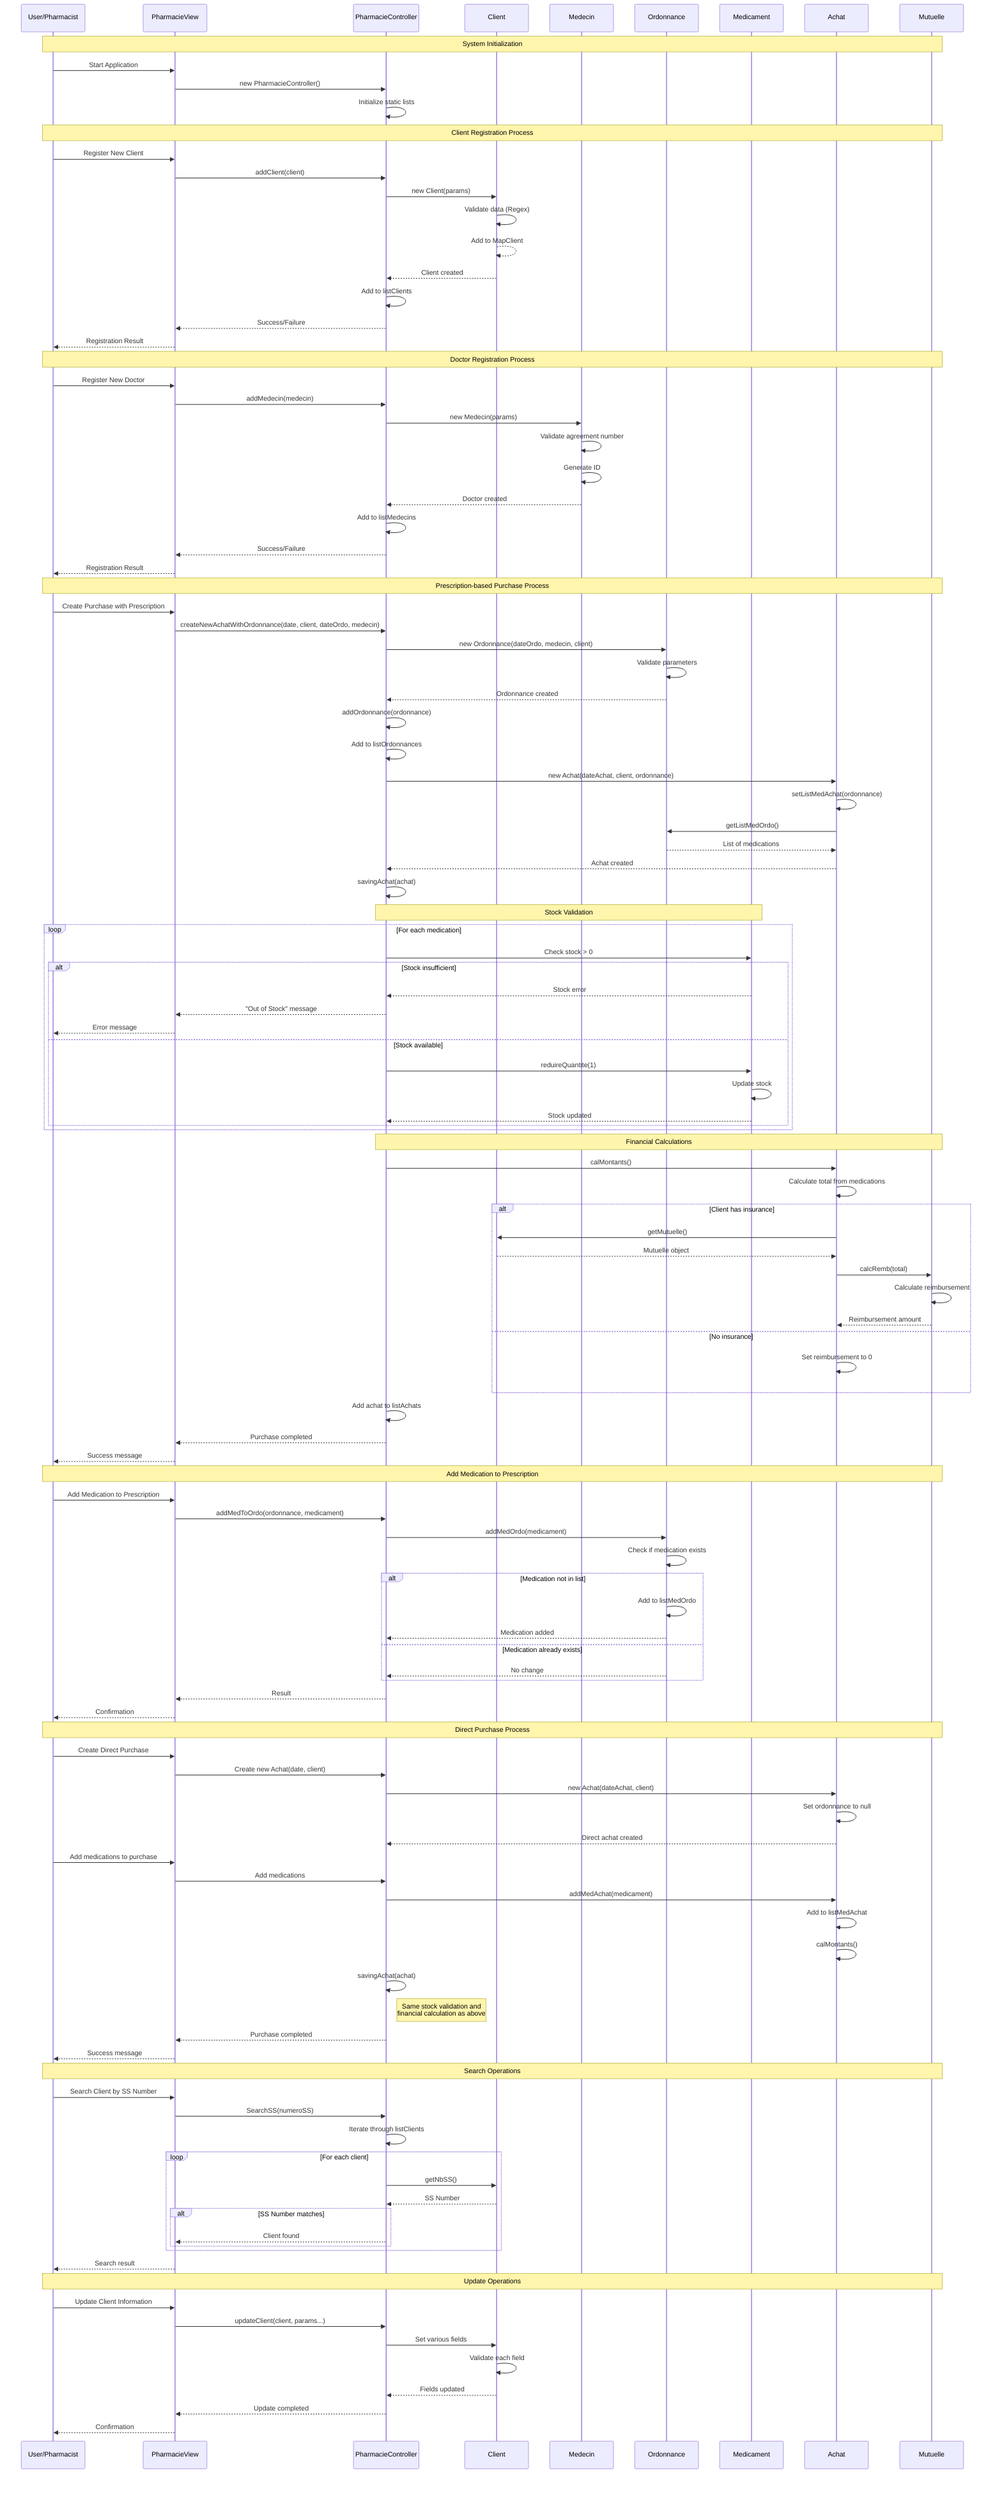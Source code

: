 sequenceDiagram
    participant User as User/Pharmacist
    participant View as PharmacieView
    participant Controller as PharmacieController
    participant Client as Client
    participant Medecin as Medecin
    participant Ordonnance as Ordonnance
    participant Medicament as Medicament
    participant Achat as Achat
    participant Mutuelle as Mutuelle

    Note over User, Mutuelle: System Initialization
    User->>View: Start Application
    View->>Controller: new PharmacieController()
    Controller->>Controller: Initialize static lists
    
    Note over User, Mutuelle: Client Registration Process
    User->>View: Register New Client
    View->>Controller: addClient(client)
    Controller->>Client: new Client(params)
    Client->>Client: Validate data (Regex)
    Client-->>Client: Add to MapClient
    Client-->>Controller: Client created
    Controller->>Controller: Add to listClients
    Controller-->>View: Success/Failure
    View-->>User: Registration Result

    Note over User, Mutuelle: Doctor Registration Process
    User->>View: Register New Doctor
    View->>Controller: addMedecin(medecin)
    Controller->>Medecin: new Medecin(params)
    Medecin->>Medecin: Validate agreement number
    Medecin->>Medecin: Generate ID
    Medecin-->>Controller: Doctor created
    Controller->>Controller: Add to listMedecins
    Controller-->>View: Success/Failure
    View-->>User: Registration Result

    Note over User, Mutuelle: Prescription-based Purchase Process
    User->>View: Create Purchase with Prescription
    View->>Controller: createNewAchatWithOrdonnance(date, client, dateOrdo, medecin)
    
    Controller->>Ordonnance: new Ordonnance(dateOrdo, medecin, client)
    Ordonnance->>Ordonnance: Validate parameters
    Ordonnance-->>Controller: Ordonnance created
    
    Controller->>Controller: addOrdonnance(ordonnance)
    Controller->>Controller: Add to listOrdonnances
    
    Controller->>Achat: new Achat(dateAchat, client, ordonnance)
    Achat->>Achat: setListMedAchat(ordonnance)
    Achat->>Ordonnance: getListMedOrdo()
    Ordonnance-->>Achat: List of medications
    Achat-->>Controller: Achat created
    
    Controller->>Controller: savingAchat(achat)
    
    Note over Controller, Medicament: Stock Validation
    loop For each medication
        Controller->>Medicament: Check stock > 0
        alt Stock insufficient
            Medicament-->>Controller: Stock error
            Controller-->>View: "Out of Stock" message
            View-->>User: Error message
        else Stock available
            Controller->>Medicament: reduireQuantite(1)
            Medicament->>Medicament: Update stock
            Medicament-->>Controller: Stock updated
        end
    end
    
    Note over Controller, Mutuelle: Financial Calculations
    Controller->>Achat: calMontants()
    Achat->>Achat: Calculate total from medications
    alt Client has insurance
        Achat->>Client: getMutuelle()
        Client-->>Achat: Mutuelle object
        Achat->>Mutuelle: calcRemb(total)
        Mutuelle->>Mutuelle: Calculate reimbursement
        Mutuelle-->>Achat: Reimbursement amount
    else No insurance
        Achat->>Achat: Set reimbursement to 0
    end
    
    Controller->>Controller: Add achat to listAchats
    Controller-->>View: Purchase completed
    View-->>User: Success message

    Note over User, Mutuelle: Add Medication to Prescription
    User->>View: Add Medication to Prescription
    View->>Controller: addMedToOrdo(ordonnance, medicament)
    Controller->>Ordonnance: addMedOrdo(medicament)
    Ordonnance->>Ordonnance: Check if medication exists
    alt Medication not in list
        Ordonnance->>Ordonnance: Add to listMedOrdo
        Ordonnance-->>Controller: Medication added
    else Medication already exists
        Ordonnance-->>Controller: No change
    end
    Controller-->>View: Result
    View-->>User: Confirmation

    Note over User, Mutuelle: Direct Purchase Process
    User->>View: Create Direct Purchase
    View->>Controller: Create new Achat(date, client)
    Controller->>Achat: new Achat(dateAchat, client)
    Achat->>Achat: Set ordonnance to null
    Achat-->>Controller: Direct achat created
    
    User->>View: Add medications to purchase
    View->>Controller: Add medications
    Controller->>Achat: addMedAchat(medicament)
    Achat->>Achat: Add to listMedAchat
    Achat->>Achat: calMontants()
    
    Controller->>Controller: savingAchat(achat)
    Note right of Controller: Same stock validation and<br/>financial calculation as above
    Controller-->>View: Purchase completed
    View-->>User: Success message

    Note over User, Mutuelle: Search Operations
    User->>View: Search Client by SS Number
    View->>Controller: SearchSS(numeroSS)
    Controller->>Controller: Iterate through listClients
    loop For each client
        Controller->>Client: getNbSS()
        Client-->>Controller: SS Number
        alt SS Number matches
            Controller-->>View: Client found
        end
    end
    View-->>User: Search result

    Note over User, Mutuelle: Update Operations
    User->>View: Update Client Information
    View->>Controller: updateClient(client, params...)
    Controller->>Client: Set various fields
    Client->>Client: Validate each field
    Client-->>Controller: Fields updated
    Controller-->>View: Update completed
    View-->>User: Confirmation